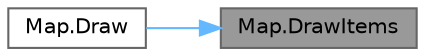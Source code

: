digraph "Map.DrawItems"
{
 // LATEX_PDF_SIZE
  bgcolor="transparent";
  edge [fontname=Helvetica,fontsize=10,labelfontname=Helvetica,labelfontsize=10];
  node [fontname=Helvetica,fontsize=10,shape=box,height=0.2,width=0.4];
  rankdir="RL";
  Node1 [id="Node000001",label="Map.DrawItems",height=0.2,width=0.4,color="gray40", fillcolor="grey60", style="filled", fontcolor="black",tooltip="Piirtää kartalla olevat esineet kutsumalla jokaisen esineen Draw-metodia."];
  Node1 -> Node2 [id="edge1_Node000001_Node000002",dir="back",color="steelblue1",style="solid",tooltip=" "];
  Node2 [id="Node000002",label="Map.Draw",height=0.2,width=0.4,color="grey40", fillcolor="white", style="filled",URL="$class_map.html#a29909c69034236e28f0b3bfbcee41d09",tooltip="Piirtää koko kartan kaikki tasot: maaston, esineet ja viholliset."];
}

